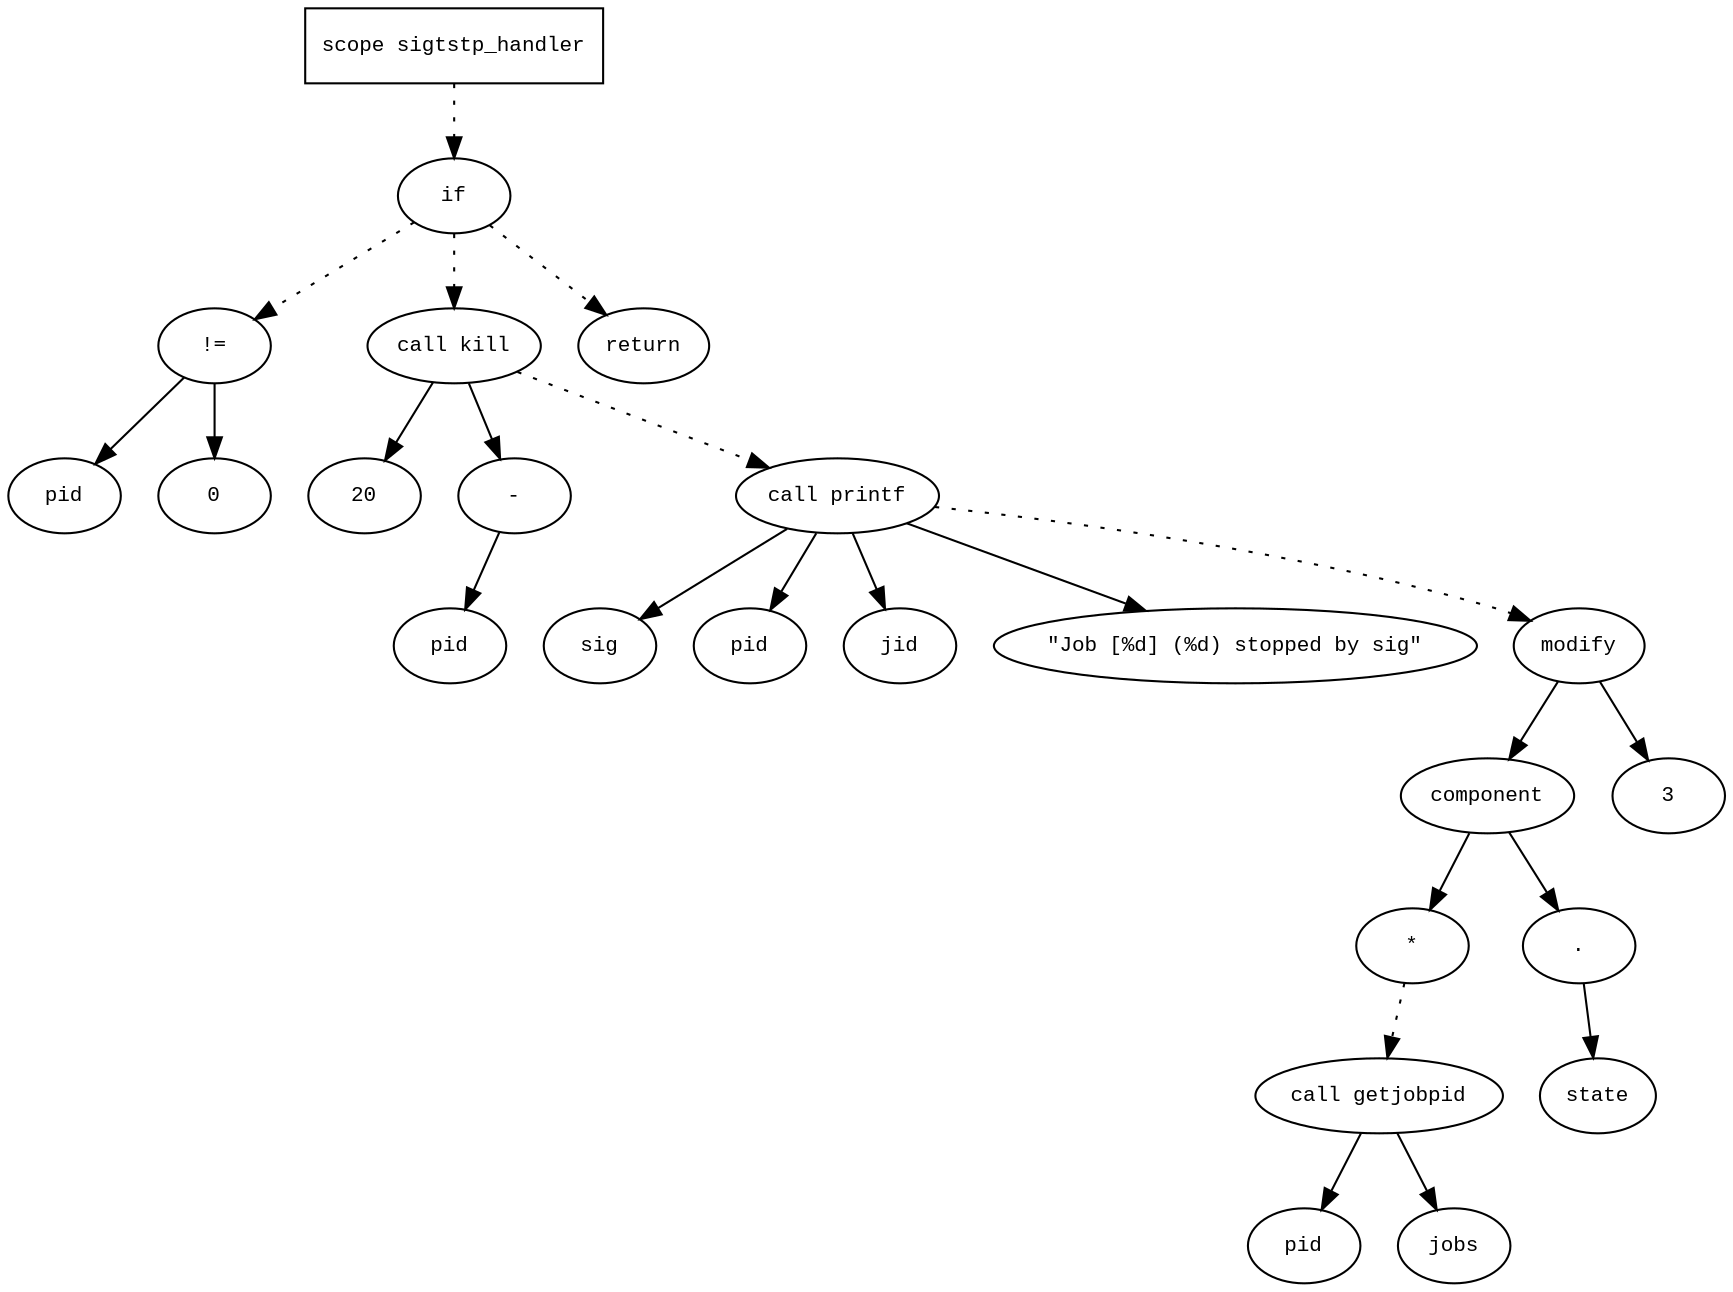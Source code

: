 digraph AST {
  graph [fontname="Times New Roman",fontsize=10];
  node  [fontname="Courier New",fontsize=10];
  edge  [fontname="Times New Roman",fontsize=10];

  node1 [label="scope sigtstp_handler",shape=box];
  node2 [label="if",shape=ellipse];
  node1 -> node2 [style=dotted];
  node3 [label="!=",shape=ellipse];
  node4 [label="pid",shape=ellipse];
  node3 -> node4;
  node5 [label="0",shape=ellipse];
  node3 -> node5;
  node2 -> node3 [style=dotted];
  node6 [label="call kill",shape=ellipse];
  node7 [label="20",shape=ellipse];
  node6 -> node7;
  node8 [label="-",shape=ellipse];
  node9 [label="pid",shape=ellipse];
  node8 -> node9;
  node6 -> node8;
  node2 -> node6 [style=dotted];
  node10 [label="call printf",shape=ellipse];
  node11 [label="sig",shape=ellipse];
  node10 -> node11;
  node12 [label="pid",shape=ellipse];
  node10 -> node12;
  node13 [label="jid",shape=ellipse];
  node10 -> node13;
  node14 [label="\"Job [%d] (%d) stopped by sig\"",shape=ellipse];
  node10 -> node14;
  node6 -> node10 [style=dotted];
  node15 [label="modify",shape=ellipse];
  node16 [label="component",shape=ellipse];
  node15 -> node16;
  node17 [label="*",shape=ellipse];
  node18 [label="call getjobpid",shape=ellipse];
  node19 [label="pid",shape=ellipse];
  node18 -> node19;
  node20 [label="jobs",shape=ellipse];
  node18 -> node20;
  node17 -> node18 [style=dotted];
  node16 -> node17;
  node21 [label=".",shape=ellipse];
  node16 -> node21;
  node22 [label="state",shape=ellipse];
  node21 -> node22;
  node23 [label="3",shape=ellipse];
  node15 -> node23;
  node10 -> node15 [style=dotted];
  node24 [label="return",shape=ellipse];
  node2 -> node24 [style=dotted];
} 